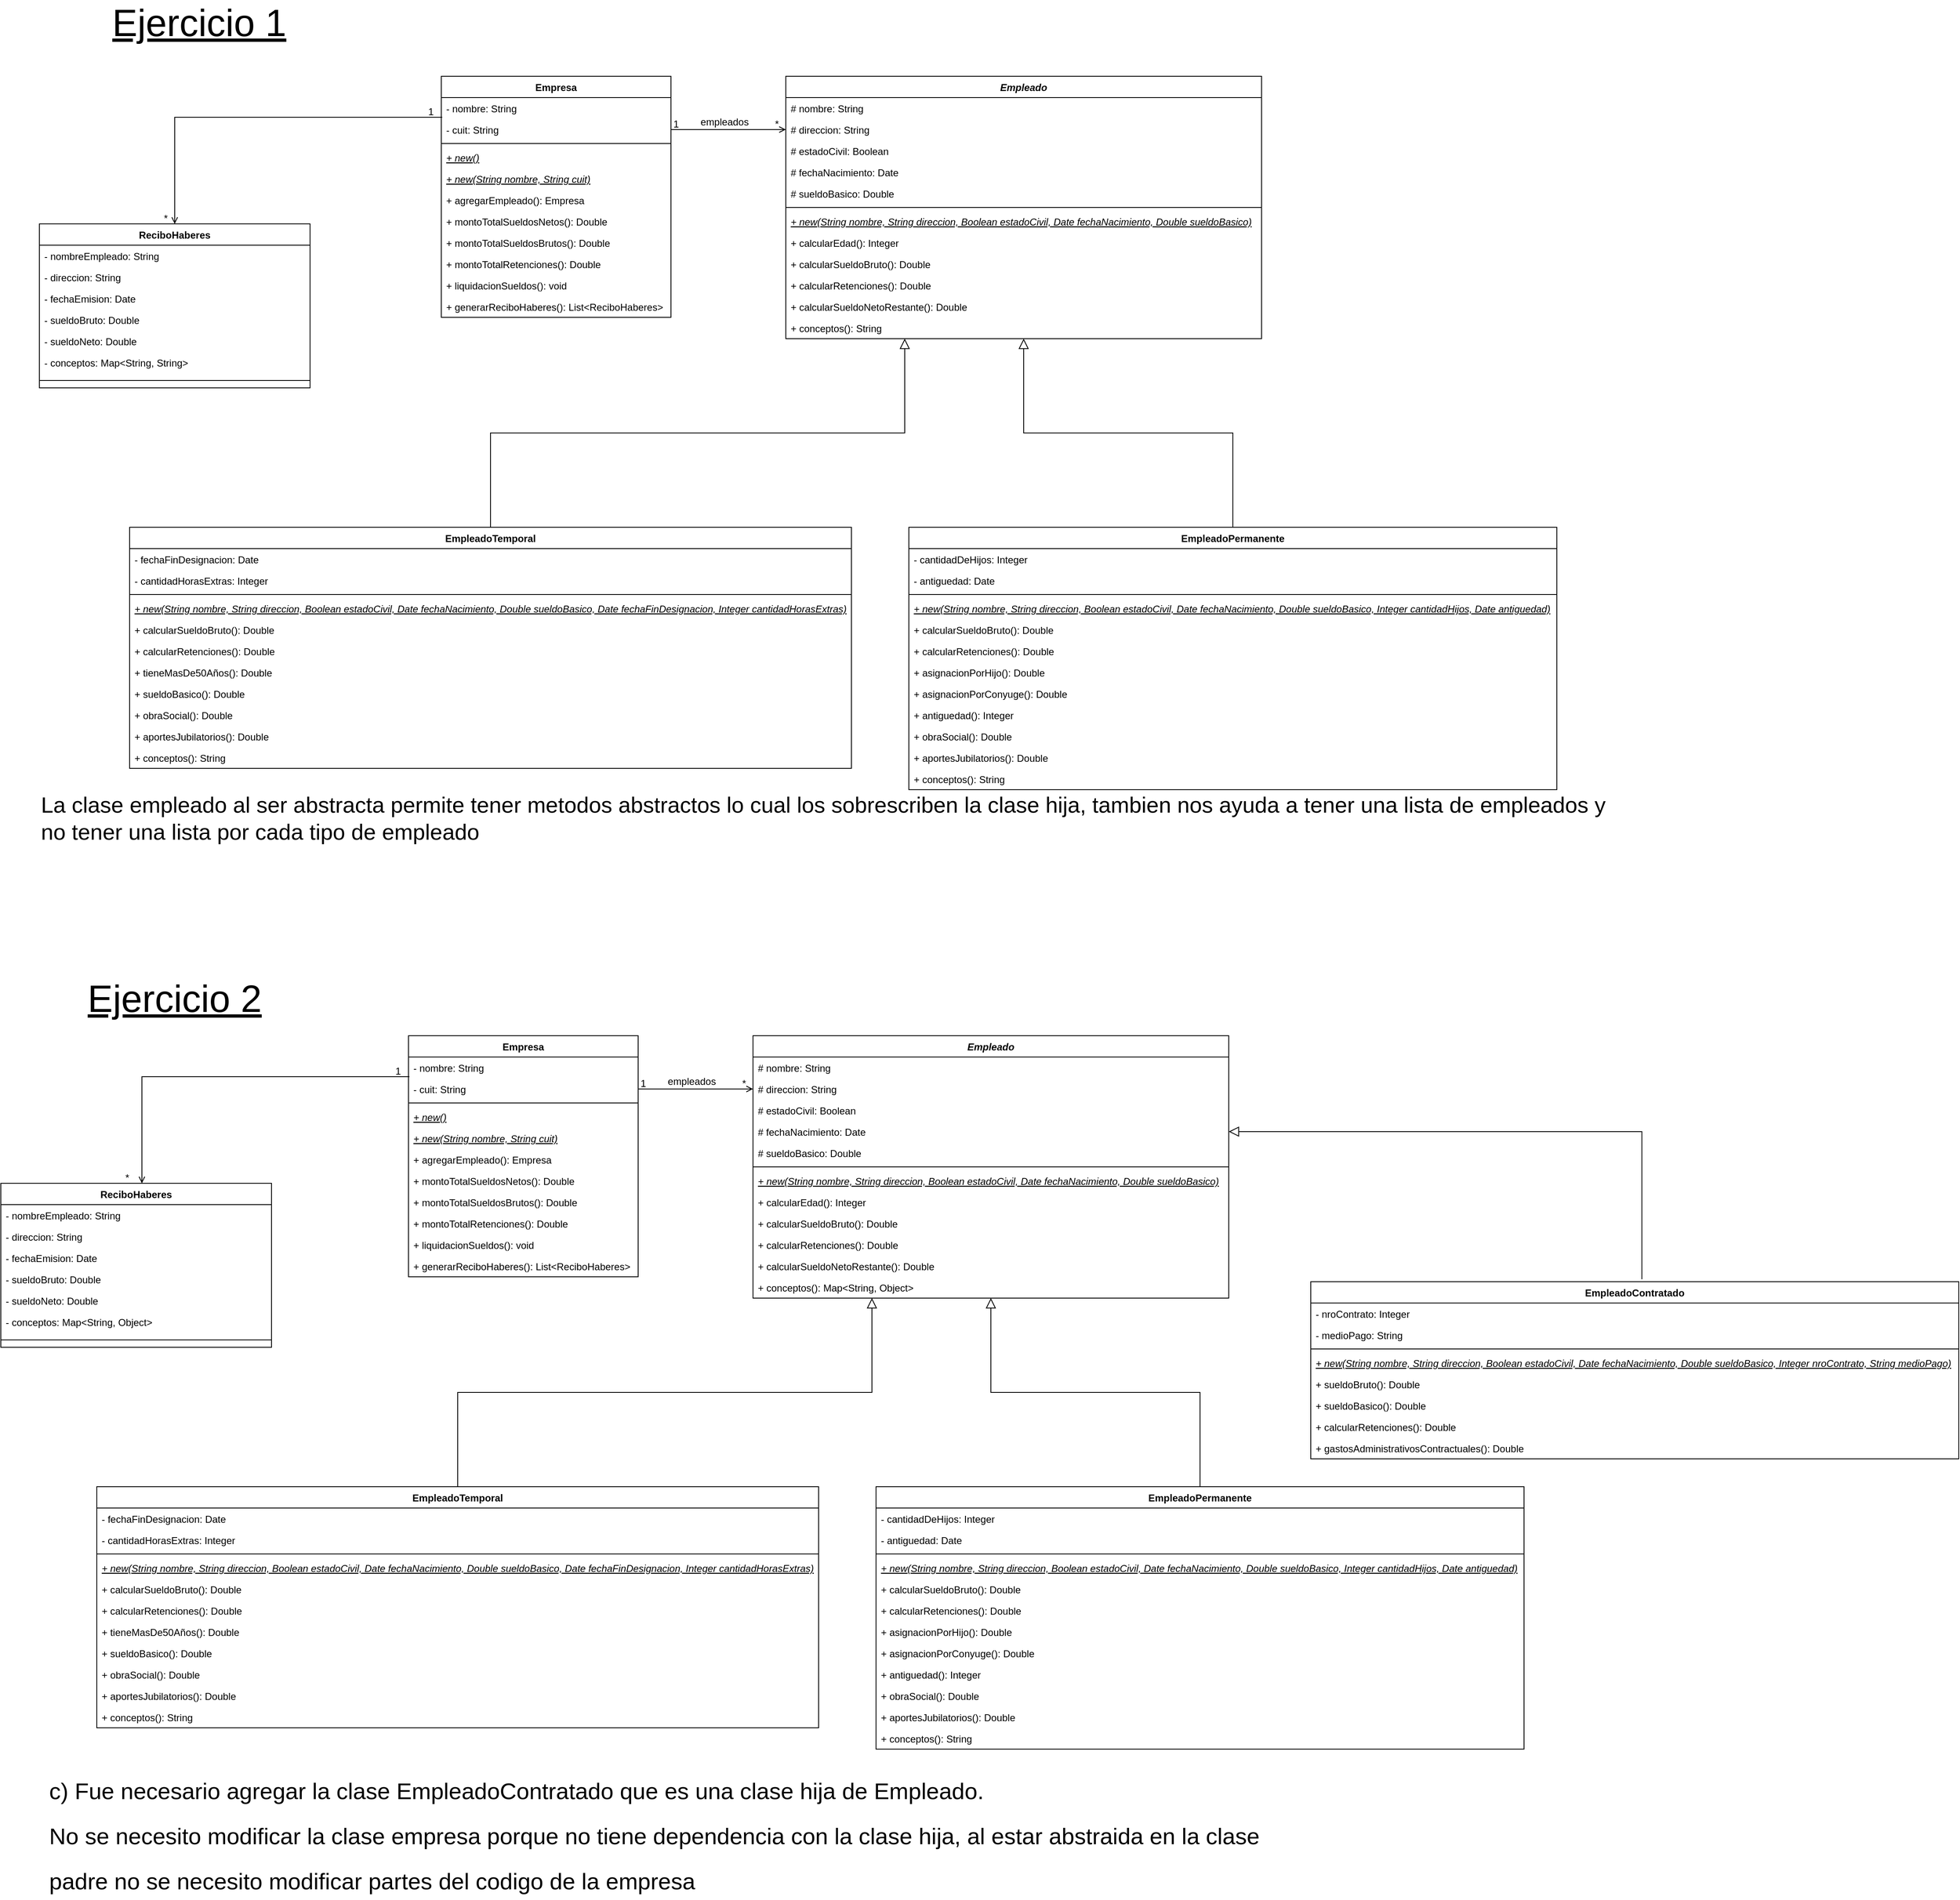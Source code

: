 <mxfile version="17.5.0" type="github">
  <diagram id="C5RBs43oDa-KdzZeNtuy" name="Page-1">
    <mxGraphModel dx="1995" dy="1788" grid="1" gridSize="10" guides="1" tooltips="1" connect="1" arrows="1" fold="1" page="1" pageScale="1" pageWidth="827" pageHeight="1169" math="0" shadow="0">
      <root>
        <mxCell id="WIyWlLk6GJQsqaUBKTNV-0" />
        <mxCell id="WIyWlLk6GJQsqaUBKTNV-1" parent="WIyWlLk6GJQsqaUBKTNV-0" />
        <mxCell id="zkfFHV4jXpPFQw0GAbJ--6" value="Empresa" style="swimlane;fontStyle=1;align=center;verticalAlign=top;childLayout=stackLayout;horizontal=1;startSize=26;horizontalStack=0;resizeParent=1;resizeLast=0;collapsible=1;marginBottom=0;rounded=0;shadow=0;strokeWidth=1;" parent="WIyWlLk6GJQsqaUBKTNV-1" vertex="1">
          <mxGeometry x="-290" y="-1070" width="280" height="294" as="geometry">
            <mxRectangle x="130" y="380" width="160" height="26" as="alternateBounds" />
          </mxGeometry>
        </mxCell>
        <mxCell id="zkfFHV4jXpPFQw0GAbJ--7" value="- nombre: String" style="text;align=left;verticalAlign=top;spacingLeft=4;spacingRight=4;overflow=hidden;rotatable=0;points=[[0,0.5],[1,0.5]];portConstraint=eastwest;" parent="zkfFHV4jXpPFQw0GAbJ--6" vertex="1">
          <mxGeometry y="26" width="280" height="26" as="geometry" />
        </mxCell>
        <mxCell id="zkfFHV4jXpPFQw0GAbJ--8" value="- cuit: String" style="text;align=left;verticalAlign=top;spacingLeft=4;spacingRight=4;overflow=hidden;rotatable=0;points=[[0,0.5],[1,0.5]];portConstraint=eastwest;rounded=0;shadow=0;html=0;" parent="zkfFHV4jXpPFQw0GAbJ--6" vertex="1">
          <mxGeometry y="52" width="280" height="26" as="geometry" />
        </mxCell>
        <mxCell id="zkfFHV4jXpPFQw0GAbJ--9" value="" style="line;html=1;strokeWidth=1;align=left;verticalAlign=middle;spacingTop=-1;spacingLeft=3;spacingRight=3;rotatable=0;labelPosition=right;points=[];portConstraint=eastwest;" parent="zkfFHV4jXpPFQw0GAbJ--6" vertex="1">
          <mxGeometry y="78" width="280" height="8" as="geometry" />
        </mxCell>
        <mxCell id="yzf1McUnUGxm_b6Z-Wyk-23" value="+ new()" style="text;align=left;verticalAlign=top;spacingLeft=4;spacingRight=4;overflow=hidden;rotatable=0;points=[[0,0.5],[1,0.5]];portConstraint=eastwest;fontStyle=6" parent="zkfFHV4jXpPFQw0GAbJ--6" vertex="1">
          <mxGeometry y="86" width="280" height="26" as="geometry" />
        </mxCell>
        <mxCell id="yzf1McUnUGxm_b6Z-Wyk-24" value="+ new(String nombre, String cuit)" style="text;align=left;verticalAlign=top;spacingLeft=4;spacingRight=4;overflow=hidden;rotatable=0;points=[[0,0.5],[1,0.5]];portConstraint=eastwest;fontStyle=6" parent="zkfFHV4jXpPFQw0GAbJ--6" vertex="1">
          <mxGeometry y="112" width="280" height="26" as="geometry" />
        </mxCell>
        <mxCell id="yzf1McUnUGxm_b6Z-Wyk-25" value="+ agregarEmpleado(): Empresa" style="text;align=left;verticalAlign=top;spacingLeft=4;spacingRight=4;overflow=hidden;rotatable=0;points=[[0,0.5],[1,0.5]];portConstraint=eastwest;" parent="zkfFHV4jXpPFQw0GAbJ--6" vertex="1">
          <mxGeometry y="138" width="280" height="26" as="geometry" />
        </mxCell>
        <mxCell id="zkfFHV4jXpPFQw0GAbJ--11" value="+ montoTotalSueldosNetos(): Double" style="text;align=left;verticalAlign=top;spacingLeft=4;spacingRight=4;overflow=hidden;rotatable=0;points=[[0,0.5],[1,0.5]];portConstraint=eastwest;" parent="zkfFHV4jXpPFQw0GAbJ--6" vertex="1">
          <mxGeometry y="164" width="280" height="26" as="geometry" />
        </mxCell>
        <mxCell id="E6LZfar_0cPYCz-3I67T-0" value="+ montoTotalSueldosBrutos(): Double" style="text;align=left;verticalAlign=top;spacingLeft=4;spacingRight=4;overflow=hidden;rotatable=0;points=[[0,0.5],[1,0.5]];portConstraint=eastwest;" parent="zkfFHV4jXpPFQw0GAbJ--6" vertex="1">
          <mxGeometry y="190" width="280" height="26" as="geometry" />
        </mxCell>
        <mxCell id="E6LZfar_0cPYCz-3I67T-1" value="+ montoTotalRetenciones(): Double" style="text;align=left;verticalAlign=top;spacingLeft=4;spacingRight=4;overflow=hidden;rotatable=0;points=[[0,0.5],[1,0.5]];portConstraint=eastwest;" parent="zkfFHV4jXpPFQw0GAbJ--6" vertex="1">
          <mxGeometry y="216" width="280" height="26" as="geometry" />
        </mxCell>
        <mxCell id="E6LZfar_0cPYCz-3I67T-2" value="+ liquidacionSueldos(): void" style="text;align=left;verticalAlign=top;spacingLeft=4;spacingRight=4;overflow=hidden;rotatable=0;points=[[0,0.5],[1,0.5]];portConstraint=eastwest;" parent="zkfFHV4jXpPFQw0GAbJ--6" vertex="1">
          <mxGeometry y="242" width="280" height="26" as="geometry" />
        </mxCell>
        <mxCell id="yzf1McUnUGxm_b6Z-Wyk-26" value="+ generarReciboHaberes(): List&lt;ReciboHaberes&gt;" style="text;align=left;verticalAlign=top;spacingLeft=4;spacingRight=4;overflow=hidden;rotatable=0;points=[[0,0.5],[1,0.5]];portConstraint=eastwest;" parent="zkfFHV4jXpPFQw0GAbJ--6" vertex="1">
          <mxGeometry y="268" width="280" height="26" as="geometry" />
        </mxCell>
        <mxCell id="zkfFHV4jXpPFQw0GAbJ--17" value="Empleado" style="swimlane;fontStyle=3;align=center;verticalAlign=top;childLayout=stackLayout;horizontal=1;startSize=26;horizontalStack=0;resizeParent=1;resizeLast=0;collapsible=1;marginBottom=0;rounded=0;shadow=0;strokeWidth=1;" parent="WIyWlLk6GJQsqaUBKTNV-1" vertex="1">
          <mxGeometry x="130" y="-1070" width="580" height="320" as="geometry">
            <mxRectangle x="550" y="140" width="160" height="26" as="alternateBounds" />
          </mxGeometry>
        </mxCell>
        <mxCell id="zkfFHV4jXpPFQw0GAbJ--18" value="# nombre: String" style="text;align=left;verticalAlign=top;spacingLeft=4;spacingRight=4;overflow=hidden;rotatable=0;points=[[0,0.5],[1,0.5]];portConstraint=eastwest;" parent="zkfFHV4jXpPFQw0GAbJ--17" vertex="1">
          <mxGeometry y="26" width="580" height="26" as="geometry" />
        </mxCell>
        <mxCell id="zkfFHV4jXpPFQw0GAbJ--19" value="# direccion: String" style="text;align=left;verticalAlign=top;spacingLeft=4;spacingRight=4;overflow=hidden;rotatable=0;points=[[0,0.5],[1,0.5]];portConstraint=eastwest;rounded=0;shadow=0;html=0;" parent="zkfFHV4jXpPFQw0GAbJ--17" vertex="1">
          <mxGeometry y="52" width="580" height="26" as="geometry" />
        </mxCell>
        <mxCell id="zkfFHV4jXpPFQw0GAbJ--20" value="# estadoCivil: Boolean" style="text;align=left;verticalAlign=top;spacingLeft=4;spacingRight=4;overflow=hidden;rotatable=0;points=[[0,0.5],[1,0.5]];portConstraint=eastwest;rounded=0;shadow=0;html=0;" parent="zkfFHV4jXpPFQw0GAbJ--17" vertex="1">
          <mxGeometry y="78" width="580" height="26" as="geometry" />
        </mxCell>
        <mxCell id="zkfFHV4jXpPFQw0GAbJ--21" value="# fechaNacimiento: Date" style="text;align=left;verticalAlign=top;spacingLeft=4;spacingRight=4;overflow=hidden;rotatable=0;points=[[0,0.5],[1,0.5]];portConstraint=eastwest;rounded=0;shadow=0;html=0;" parent="zkfFHV4jXpPFQw0GAbJ--17" vertex="1">
          <mxGeometry y="104" width="580" height="26" as="geometry" />
        </mxCell>
        <mxCell id="zkfFHV4jXpPFQw0GAbJ--22" value="# sueldoBasico: Double" style="text;align=left;verticalAlign=top;spacingLeft=4;spacingRight=4;overflow=hidden;rotatable=0;points=[[0,0.5],[1,0.5]];portConstraint=eastwest;rounded=0;shadow=0;html=0;" parent="zkfFHV4jXpPFQw0GAbJ--17" vertex="1">
          <mxGeometry y="130" width="580" height="26" as="geometry" />
        </mxCell>
        <mxCell id="zkfFHV4jXpPFQw0GAbJ--23" value="" style="line;html=1;strokeWidth=1;align=left;verticalAlign=middle;spacingTop=-1;spacingLeft=3;spacingRight=3;rotatable=0;labelPosition=right;points=[];portConstraint=eastwest;" parent="zkfFHV4jXpPFQw0GAbJ--17" vertex="1">
          <mxGeometry y="156" width="580" height="8" as="geometry" />
        </mxCell>
        <mxCell id="yzf1McUnUGxm_b6Z-Wyk-0" value="+ new(String nombre, String direccion, Boolean estadoCivil, Date fechaNacimiento, Double sueldoBasico)" style="text;align=left;verticalAlign=top;spacingLeft=4;spacingRight=4;overflow=hidden;rotatable=0;points=[[0,0.5],[1,0.5]];portConstraint=eastwest;fontStyle=6" parent="zkfFHV4jXpPFQw0GAbJ--17" vertex="1">
          <mxGeometry y="164" width="580" height="26" as="geometry" />
        </mxCell>
        <mxCell id="nwJ270YW6wxKtkPxq6GA-1" value="+ calcularEdad(): Integer" style="text;align=left;verticalAlign=top;spacingLeft=4;spacingRight=4;overflow=hidden;rotatable=0;points=[[0,0.5],[1,0.5]];portConstraint=eastwest;" parent="zkfFHV4jXpPFQw0GAbJ--17" vertex="1">
          <mxGeometry y="190" width="580" height="26" as="geometry" />
        </mxCell>
        <mxCell id="zkfFHV4jXpPFQw0GAbJ--25" value="+ calcularSueldoBruto(): Double" style="text;align=left;verticalAlign=top;spacingLeft=4;spacingRight=4;overflow=hidden;rotatable=0;points=[[0,0.5],[1,0.5]];portConstraint=eastwest;" parent="zkfFHV4jXpPFQw0GAbJ--17" vertex="1">
          <mxGeometry y="216" width="580" height="26" as="geometry" />
        </mxCell>
        <mxCell id="JnNT9-7fcuWE7zyktl3N-20" value="+ calcularRetenciones(): Double" style="text;align=left;verticalAlign=top;spacingLeft=4;spacingRight=4;overflow=hidden;rotatable=0;points=[[0,0.5],[1,0.5]];portConstraint=eastwest;" parent="zkfFHV4jXpPFQw0GAbJ--17" vertex="1">
          <mxGeometry y="242" width="580" height="26" as="geometry" />
        </mxCell>
        <mxCell id="nwJ270YW6wxKtkPxq6GA-0" value="+ calcularSueldoNetoRestante(): Double" style="text;align=left;verticalAlign=top;spacingLeft=4;spacingRight=4;overflow=hidden;rotatable=0;points=[[0,0.5],[1,0.5]];portConstraint=eastwest;" parent="zkfFHV4jXpPFQw0GAbJ--17" vertex="1">
          <mxGeometry y="268" width="580" height="26" as="geometry" />
        </mxCell>
        <mxCell id="yzf1McUnUGxm_b6Z-Wyk-3" value="+ conceptos(): String" style="text;align=left;verticalAlign=top;spacingLeft=4;spacingRight=4;overflow=hidden;rotatable=0;points=[[0,0.5],[1,0.5]];portConstraint=eastwest;" parent="zkfFHV4jXpPFQw0GAbJ--17" vertex="1">
          <mxGeometry y="294" width="580" height="26" as="geometry" />
        </mxCell>
        <mxCell id="zkfFHV4jXpPFQw0GAbJ--26" value="" style="endArrow=open;shadow=0;strokeWidth=1;rounded=0;endFill=1;edgeStyle=elbowEdgeStyle;elbow=vertical;exitX=1;exitY=0.5;exitDx=0;exitDy=0;entryX=0;entryY=0.5;entryDx=0;entryDy=0;" parent="WIyWlLk6GJQsqaUBKTNV-1" source="zkfFHV4jXpPFQw0GAbJ--8" target="zkfFHV4jXpPFQw0GAbJ--19" edge="1">
          <mxGeometry x="0.5" y="41" relative="1" as="geometry">
            <mxPoint x="-50" y="-980" as="sourcePoint" />
            <mxPoint x="90" y="-980" as="targetPoint" />
            <mxPoint x="-40" y="32" as="offset" />
          </mxGeometry>
        </mxCell>
        <mxCell id="zkfFHV4jXpPFQw0GAbJ--27" value="1" style="resizable=0;align=left;verticalAlign=bottom;labelBackgroundColor=none;fontSize=12;" parent="zkfFHV4jXpPFQw0GAbJ--26" connectable="0" vertex="1">
          <mxGeometry x="-1" relative="1" as="geometry">
            <mxPoint x="1" y="2" as="offset" />
          </mxGeometry>
        </mxCell>
        <mxCell id="zkfFHV4jXpPFQw0GAbJ--28" value="*" style="resizable=0;align=right;verticalAlign=bottom;labelBackgroundColor=none;fontSize=12;" parent="zkfFHV4jXpPFQw0GAbJ--26" connectable="0" vertex="1">
          <mxGeometry x="1" relative="1" as="geometry">
            <mxPoint x="-7" y="2" as="offset" />
          </mxGeometry>
        </mxCell>
        <mxCell id="zkfFHV4jXpPFQw0GAbJ--29" value="empleados" style="text;html=1;resizable=0;points=[];;align=center;verticalAlign=middle;labelBackgroundColor=none;rounded=0;shadow=0;strokeWidth=1;fontSize=12;" parent="zkfFHV4jXpPFQw0GAbJ--26" vertex="1" connectable="0">
          <mxGeometry x="0.5" y="49" relative="1" as="geometry">
            <mxPoint x="-40" y="40" as="offset" />
          </mxGeometry>
        </mxCell>
        <mxCell id="JnNT9-7fcuWE7zyktl3N-1" value="EmpleadoTemporal" style="swimlane;fontStyle=1;align=center;verticalAlign=top;childLayout=stackLayout;horizontal=1;startSize=26;horizontalStack=0;resizeParent=1;resizeLast=0;collapsible=1;marginBottom=0;rounded=0;shadow=0;strokeWidth=1;" parent="WIyWlLk6GJQsqaUBKTNV-1" vertex="1">
          <mxGeometry x="-670" y="-520" width="880" height="294" as="geometry">
            <mxRectangle x="550" y="140" width="160" height="26" as="alternateBounds" />
          </mxGeometry>
        </mxCell>
        <mxCell id="JnNT9-7fcuWE7zyktl3N-2" value="- fechaFinDesignacion: Date" style="text;align=left;verticalAlign=top;spacingLeft=4;spacingRight=4;overflow=hidden;rotatable=0;points=[[0,0.5],[1,0.5]];portConstraint=eastwest;" parent="JnNT9-7fcuWE7zyktl3N-1" vertex="1">
          <mxGeometry y="26" width="880" height="26" as="geometry" />
        </mxCell>
        <mxCell id="JnNT9-7fcuWE7zyktl3N-3" value="- cantidadHorasExtras: Integer" style="text;align=left;verticalAlign=top;spacingLeft=4;spacingRight=4;overflow=hidden;rotatable=0;points=[[0,0.5],[1,0.5]];portConstraint=eastwest;rounded=0;shadow=0;html=0;" parent="JnNT9-7fcuWE7zyktl3N-1" vertex="1">
          <mxGeometry y="52" width="880" height="26" as="geometry" />
        </mxCell>
        <mxCell id="JnNT9-7fcuWE7zyktl3N-7" value="" style="line;html=1;strokeWidth=1;align=left;verticalAlign=middle;spacingTop=-1;spacingLeft=3;spacingRight=3;rotatable=0;labelPosition=right;points=[];portConstraint=eastwest;" parent="JnNT9-7fcuWE7zyktl3N-1" vertex="1">
          <mxGeometry y="78" width="880" height="8" as="geometry" />
        </mxCell>
        <mxCell id="yzf1McUnUGxm_b6Z-Wyk-15" value="+ new(String nombre, String direccion, Boolean estadoCivil, Date fechaNacimiento, Double sueldoBasico, Date fechaFinDesignacion, Integer cantidadHorasExtras)" style="text;align=left;verticalAlign=top;spacingLeft=4;spacingRight=4;overflow=hidden;rotatable=0;points=[[0,0.5],[1,0.5]];portConstraint=eastwest;rounded=0;shadow=0;html=0;fontStyle=6" parent="JnNT9-7fcuWE7zyktl3N-1" vertex="1">
          <mxGeometry y="86" width="880" height="26" as="geometry" />
        </mxCell>
        <mxCell id="yzf1McUnUGxm_b6Z-Wyk-16" value="+ calcularSueldoBruto(): Double" style="text;align=left;verticalAlign=top;spacingLeft=4;spacingRight=4;overflow=hidden;rotatable=0;points=[[0,0.5],[1,0.5]];portConstraint=eastwest;rounded=0;shadow=0;html=0;" parent="JnNT9-7fcuWE7zyktl3N-1" vertex="1">
          <mxGeometry y="112" width="880" height="26" as="geometry" />
        </mxCell>
        <mxCell id="yzf1McUnUGxm_b6Z-Wyk-17" value="+ calcularRetenciones(): Double" style="text;align=left;verticalAlign=top;spacingLeft=4;spacingRight=4;overflow=hidden;rotatable=0;points=[[0,0.5],[1,0.5]];portConstraint=eastwest;rounded=0;shadow=0;html=0;" parent="JnNT9-7fcuWE7zyktl3N-1" vertex="1">
          <mxGeometry y="138" width="880" height="26" as="geometry" />
        </mxCell>
        <mxCell id="yzf1McUnUGxm_b6Z-Wyk-18" value="+ tieneMasDe50Años(): Double" style="text;align=left;verticalAlign=top;spacingLeft=4;spacingRight=4;overflow=hidden;rotatable=0;points=[[0,0.5],[1,0.5]];portConstraint=eastwest;rounded=0;shadow=0;html=0;" parent="JnNT9-7fcuWE7zyktl3N-1" vertex="1">
          <mxGeometry y="164" width="880" height="26" as="geometry" />
        </mxCell>
        <mxCell id="yzf1McUnUGxm_b6Z-Wyk-19" value="+ sueldoBasico(): Double" style="text;align=left;verticalAlign=top;spacingLeft=4;spacingRight=4;overflow=hidden;rotatable=0;points=[[0,0.5],[1,0.5]];portConstraint=eastwest;rounded=0;shadow=0;html=0;" parent="JnNT9-7fcuWE7zyktl3N-1" vertex="1">
          <mxGeometry y="190" width="880" height="26" as="geometry" />
        </mxCell>
        <mxCell id="yzf1McUnUGxm_b6Z-Wyk-20" value="+ obraSocial(): Double" style="text;align=left;verticalAlign=top;spacingLeft=4;spacingRight=4;overflow=hidden;rotatable=0;points=[[0,0.5],[1,0.5]];portConstraint=eastwest;rounded=0;shadow=0;html=0;" parent="JnNT9-7fcuWE7zyktl3N-1" vertex="1">
          <mxGeometry y="216" width="880" height="26" as="geometry" />
        </mxCell>
        <mxCell id="yzf1McUnUGxm_b6Z-Wyk-21" value="+ aportesJubilatorios(): Double" style="text;align=left;verticalAlign=top;spacingLeft=4;spacingRight=4;overflow=hidden;rotatable=0;points=[[0,0.5],[1,0.5]];portConstraint=eastwest;rounded=0;shadow=0;html=0;" parent="JnNT9-7fcuWE7zyktl3N-1" vertex="1">
          <mxGeometry y="242" width="880" height="26" as="geometry" />
        </mxCell>
        <mxCell id="yzf1McUnUGxm_b6Z-Wyk-22" value="+ conceptos(): String" style="text;align=left;verticalAlign=top;spacingLeft=4;spacingRight=4;overflow=hidden;rotatable=0;points=[[0,0.5],[1,0.5]];portConstraint=eastwest;rounded=0;shadow=0;html=0;" parent="JnNT9-7fcuWE7zyktl3N-1" vertex="1">
          <mxGeometry y="268" width="880" height="26" as="geometry" />
        </mxCell>
        <mxCell id="JnNT9-7fcuWE7zyktl3N-10" value="EmpleadoPermanente" style="swimlane;fontStyle=1;align=center;verticalAlign=top;childLayout=stackLayout;horizontal=1;startSize=26;horizontalStack=0;resizeParent=1;resizeLast=0;collapsible=1;marginBottom=0;rounded=0;shadow=0;strokeWidth=1;" parent="WIyWlLk6GJQsqaUBKTNV-1" vertex="1">
          <mxGeometry x="280" y="-520" width="790" height="320" as="geometry">
            <mxRectangle x="510" y="880" width="160" height="26" as="alternateBounds" />
          </mxGeometry>
        </mxCell>
        <mxCell id="JnNT9-7fcuWE7zyktl3N-11" value="- cantidadDeHijos: Integer" style="text;align=left;verticalAlign=top;spacingLeft=4;spacingRight=4;overflow=hidden;rotatable=0;points=[[0,0.5],[1,0.5]];portConstraint=eastwest;" parent="JnNT9-7fcuWE7zyktl3N-10" vertex="1">
          <mxGeometry y="26" width="790" height="26" as="geometry" />
        </mxCell>
        <mxCell id="JnNT9-7fcuWE7zyktl3N-12" value="- antiguedad: Date" style="text;align=left;verticalAlign=top;spacingLeft=4;spacingRight=4;overflow=hidden;rotatable=0;points=[[0,0.5],[1,0.5]];portConstraint=eastwest;rounded=0;shadow=0;html=0;" parent="JnNT9-7fcuWE7zyktl3N-10" vertex="1">
          <mxGeometry y="52" width="790" height="26" as="geometry" />
        </mxCell>
        <mxCell id="JnNT9-7fcuWE7zyktl3N-16" value="" style="line;html=1;strokeWidth=1;align=left;verticalAlign=middle;spacingTop=-1;spacingLeft=3;spacingRight=3;rotatable=0;labelPosition=right;points=[];portConstraint=eastwest;" parent="JnNT9-7fcuWE7zyktl3N-10" vertex="1">
          <mxGeometry y="78" width="790" height="8" as="geometry" />
        </mxCell>
        <mxCell id="yzf1McUnUGxm_b6Z-Wyk-5" value="+ new(String nombre, String direccion, Boolean estadoCivil, Date fechaNacimiento, Double sueldoBasico, Integer cantidadHijos, Date antiguedad)" style="text;align=left;verticalAlign=top;spacingLeft=4;spacingRight=4;overflow=hidden;rotatable=0;points=[[0,0.5],[1,0.5]];portConstraint=eastwest;rounded=0;shadow=0;html=0;fontStyle=6" parent="JnNT9-7fcuWE7zyktl3N-10" vertex="1">
          <mxGeometry y="86" width="790" height="26" as="geometry" />
        </mxCell>
        <mxCell id="yzf1McUnUGxm_b6Z-Wyk-7" value="+ calcularSueldoBruto(): Double" style="text;align=left;verticalAlign=top;spacingLeft=4;spacingRight=4;overflow=hidden;rotatable=0;points=[[0,0.5],[1,0.5]];portConstraint=eastwest;rounded=0;shadow=0;html=0;fontStyle=0" parent="JnNT9-7fcuWE7zyktl3N-10" vertex="1">
          <mxGeometry y="112" width="790" height="26" as="geometry" />
        </mxCell>
        <mxCell id="yzf1McUnUGxm_b6Z-Wyk-8" value="+ calcularRetenciones(): Double" style="text;align=left;verticalAlign=top;spacingLeft=4;spacingRight=4;overflow=hidden;rotatable=0;points=[[0,0.5],[1,0.5]];portConstraint=eastwest;rounded=0;shadow=0;html=0;fontStyle=0" parent="JnNT9-7fcuWE7zyktl3N-10" vertex="1">
          <mxGeometry y="138" width="790" height="26" as="geometry" />
        </mxCell>
        <mxCell id="yzf1McUnUGxm_b6Z-Wyk-9" value="+ asignacionPorHijo(): Double" style="text;align=left;verticalAlign=top;spacingLeft=4;spacingRight=4;overflow=hidden;rotatable=0;points=[[0,0.5],[1,0.5]];portConstraint=eastwest;rounded=0;shadow=0;html=0;fontStyle=0" parent="JnNT9-7fcuWE7zyktl3N-10" vertex="1">
          <mxGeometry y="164" width="790" height="26" as="geometry" />
        </mxCell>
        <mxCell id="yzf1McUnUGxm_b6Z-Wyk-10" value="+ asignacionPorConyuge(): Double" style="text;align=left;verticalAlign=top;spacingLeft=4;spacingRight=4;overflow=hidden;rotatable=0;points=[[0,0.5],[1,0.5]];portConstraint=eastwest;rounded=0;shadow=0;html=0;fontStyle=0" parent="JnNT9-7fcuWE7zyktl3N-10" vertex="1">
          <mxGeometry y="190" width="790" height="26" as="geometry" />
        </mxCell>
        <mxCell id="yzf1McUnUGxm_b6Z-Wyk-11" value="+ antiguedad(): Integer" style="text;align=left;verticalAlign=top;spacingLeft=4;spacingRight=4;overflow=hidden;rotatable=0;points=[[0,0.5],[1,0.5]];portConstraint=eastwest;rounded=0;shadow=0;html=0;fontStyle=0" parent="JnNT9-7fcuWE7zyktl3N-10" vertex="1">
          <mxGeometry y="216" width="790" height="26" as="geometry" />
        </mxCell>
        <mxCell id="yzf1McUnUGxm_b6Z-Wyk-12" value="+ obraSocial(): Double" style="text;align=left;verticalAlign=top;spacingLeft=4;spacingRight=4;overflow=hidden;rotatable=0;points=[[0,0.5],[1,0.5]];portConstraint=eastwest;rounded=0;shadow=0;html=0;fontStyle=0" parent="JnNT9-7fcuWE7zyktl3N-10" vertex="1">
          <mxGeometry y="242" width="790" height="26" as="geometry" />
        </mxCell>
        <mxCell id="yzf1McUnUGxm_b6Z-Wyk-13" value="+ aportesJubilatorios(): Double" style="text;align=left;verticalAlign=top;spacingLeft=4;spacingRight=4;overflow=hidden;rotatable=0;points=[[0,0.5],[1,0.5]];portConstraint=eastwest;rounded=0;shadow=0;html=0;fontStyle=0" parent="JnNT9-7fcuWE7zyktl3N-10" vertex="1">
          <mxGeometry y="268" width="790" height="26" as="geometry" />
        </mxCell>
        <mxCell id="yzf1McUnUGxm_b6Z-Wyk-14" value="+ conceptos(): String" style="text;align=left;verticalAlign=top;spacingLeft=4;spacingRight=4;overflow=hidden;rotatable=0;points=[[0,0.5],[1,0.5]];portConstraint=eastwest;rounded=0;shadow=0;html=0;fontStyle=0" parent="JnNT9-7fcuWE7zyktl3N-10" vertex="1">
          <mxGeometry y="294" width="790" height="26" as="geometry" />
        </mxCell>
        <mxCell id="JnNT9-7fcuWE7zyktl3N-21" value="" style="endArrow=block;endSize=10;endFill=0;shadow=0;strokeWidth=1;rounded=0;edgeStyle=elbowEdgeStyle;elbow=vertical;exitX=0.5;exitY=0;exitDx=0;exitDy=0;entryX=0.5;entryY=1;entryDx=0;entryDy=0;" parent="WIyWlLk6GJQsqaUBKTNV-1" source="JnNT9-7fcuWE7zyktl3N-10" target="zkfFHV4jXpPFQw0GAbJ--17" edge="1">
          <mxGeometry width="160" relative="1" as="geometry">
            <mxPoint x="80" y="-1250" as="sourcePoint" />
            <mxPoint x="360" y="-780" as="targetPoint" />
          </mxGeometry>
        </mxCell>
        <mxCell id="JnNT9-7fcuWE7zyktl3N-22" value="" style="endArrow=block;endSize=10;endFill=0;shadow=0;strokeWidth=1;rounded=0;edgeStyle=elbowEdgeStyle;elbow=vertical;exitX=0.5;exitY=0;exitDx=0;exitDy=0;entryX=0.25;entryY=1;entryDx=0;entryDy=0;" parent="WIyWlLk6GJQsqaUBKTNV-1" source="JnNT9-7fcuWE7zyktl3N-1" target="zkfFHV4jXpPFQw0GAbJ--17" edge="1">
          <mxGeometry width="160" relative="1" as="geometry">
            <mxPoint x="-163.2" y="-753.25" as="sourcePoint" />
            <mxPoint x="80" y="-780" as="targetPoint" />
          </mxGeometry>
        </mxCell>
        <mxCell id="E6LZfar_0cPYCz-3I67T-3" value="ReciboHaberes" style="swimlane;fontStyle=1;align=center;verticalAlign=top;childLayout=stackLayout;horizontal=1;startSize=26;horizontalStack=0;resizeParent=1;resizeLast=0;collapsible=1;marginBottom=0;rounded=0;shadow=0;strokeWidth=1;" parent="WIyWlLk6GJQsqaUBKTNV-1" vertex="1">
          <mxGeometry x="-780" y="-890" width="330" height="200" as="geometry">
            <mxRectangle x="130" y="380" width="160" height="26" as="alternateBounds" />
          </mxGeometry>
        </mxCell>
        <mxCell id="dLggWoWg_1r1quTcq5WU-0" value="- nombreEmpleado: String" style="text;align=left;verticalAlign=top;spacingLeft=4;spacingRight=4;overflow=hidden;rotatable=0;points=[[0,0.5],[1,0.5]];portConstraint=eastwest;rounded=0;shadow=0;html=0;" parent="E6LZfar_0cPYCz-3I67T-3" vertex="1">
          <mxGeometry y="26" width="330" height="26" as="geometry" />
        </mxCell>
        <mxCell id="dLggWoWg_1r1quTcq5WU-1" value="- direccion: String" style="text;align=left;verticalAlign=top;spacingLeft=4;spacingRight=4;overflow=hidden;rotatable=0;points=[[0,0.5],[1,0.5]];portConstraint=eastwest;rounded=0;shadow=0;html=0;" parent="E6LZfar_0cPYCz-3I67T-3" vertex="1">
          <mxGeometry y="52" width="330" height="26" as="geometry" />
        </mxCell>
        <mxCell id="dLggWoWg_1r1quTcq5WU-2" value="- fechaEmision: Date" style="text;align=left;verticalAlign=top;spacingLeft=4;spacingRight=4;overflow=hidden;rotatable=0;points=[[0,0.5],[1,0.5]];portConstraint=eastwest;rounded=0;shadow=0;html=0;" parent="E6LZfar_0cPYCz-3I67T-3" vertex="1">
          <mxGeometry y="78" width="330" height="26" as="geometry" />
        </mxCell>
        <mxCell id="dLggWoWg_1r1quTcq5WU-3" value="- sueldoBruto: Double" style="text;align=left;verticalAlign=top;spacingLeft=4;spacingRight=4;overflow=hidden;rotatable=0;points=[[0,0.5],[1,0.5]];portConstraint=eastwest;rounded=0;shadow=0;html=0;" parent="E6LZfar_0cPYCz-3I67T-3" vertex="1">
          <mxGeometry y="104" width="330" height="26" as="geometry" />
        </mxCell>
        <mxCell id="dLggWoWg_1r1quTcq5WU-4" value="- sueldoNeto: Double" style="text;align=left;verticalAlign=top;spacingLeft=4;spacingRight=4;overflow=hidden;rotatable=0;points=[[0,0.5],[1,0.5]];portConstraint=eastwest;rounded=0;shadow=0;html=0;" parent="E6LZfar_0cPYCz-3I67T-3" vertex="1">
          <mxGeometry y="130" width="330" height="26" as="geometry" />
        </mxCell>
        <mxCell id="dLggWoWg_1r1quTcq5WU-5" value="- conceptos: Map&lt;String, String&gt;" style="text;align=left;verticalAlign=top;spacingLeft=4;spacingRight=4;overflow=hidden;rotatable=0;points=[[0,0.5],[1,0.5]];portConstraint=eastwest;rounded=0;shadow=0;html=0;" parent="E6LZfar_0cPYCz-3I67T-3" vertex="1">
          <mxGeometry y="156" width="330" height="26" as="geometry" />
        </mxCell>
        <mxCell id="E6LZfar_0cPYCz-3I67T-6" value="" style="line;html=1;strokeWidth=1;align=left;verticalAlign=middle;spacingTop=-1;spacingLeft=3;spacingRight=3;rotatable=0;labelPosition=right;points=[];portConstraint=eastwest;" parent="E6LZfar_0cPYCz-3I67T-3" vertex="1">
          <mxGeometry y="182" width="330" height="18" as="geometry" />
        </mxCell>
        <mxCell id="tojFOclZx8OMovrntNYi-5" value="" style="endArrow=open;shadow=0;strokeWidth=1;rounded=0;endFill=1;edgeStyle=elbowEdgeStyle;elbow=vertical;entryX=0.5;entryY=0;entryDx=0;entryDy=0;startArrow=none;startFill=0;exitX=0.004;exitY=0.923;exitDx=0;exitDy=0;exitPerimeter=0;" parent="WIyWlLk6GJQsqaUBKTNV-1" source="zkfFHV4jXpPFQw0GAbJ--7" target="E6LZfar_0cPYCz-3I67T-3" edge="1">
          <mxGeometry x="0.5" y="41" relative="1" as="geometry">
            <mxPoint x="-300" y="-1020" as="sourcePoint" />
            <mxPoint x="-410" y="-830" as="targetPoint" />
            <mxPoint x="-40" y="32" as="offset" />
            <Array as="points">
              <mxPoint x="-310" y="-1020" />
            </Array>
          </mxGeometry>
        </mxCell>
        <mxCell id="tojFOclZx8OMovrntNYi-6" value="1" style="resizable=0;align=left;verticalAlign=bottom;labelBackgroundColor=none;fontSize=12;" parent="tojFOclZx8OMovrntNYi-5" connectable="0" vertex="1">
          <mxGeometry x="-1" relative="1" as="geometry">
            <mxPoint x="-19" y="2" as="offset" />
          </mxGeometry>
        </mxCell>
        <mxCell id="tojFOclZx8OMovrntNYi-7" value="*" style="resizable=0;align=right;verticalAlign=bottom;labelBackgroundColor=none;fontSize=12;" parent="tojFOclZx8OMovrntNYi-5" connectable="0" vertex="1">
          <mxGeometry x="1" relative="1" as="geometry">
            <mxPoint x="-7" y="2" as="offset" />
          </mxGeometry>
        </mxCell>
        <mxCell id="VXXqU22cxP4O66-GsX6c-7" value="&lt;u&gt;Ejercicio 1&lt;/u&gt;" style="text;html=1;strokeColor=none;fillColor=none;align=center;verticalAlign=middle;whiteSpace=wrap;rounded=0;fontSize=46;" parent="WIyWlLk6GJQsqaUBKTNV-1" vertex="1">
          <mxGeometry x="-730" y="-1150" width="290" height="30" as="geometry" />
        </mxCell>
        <mxCell id="VXXqU22cxP4O66-GsX6c-80" value="&lt;u&gt;Ejercicio 2&lt;/u&gt;" style="text;html=1;strokeColor=none;fillColor=none;align=center;verticalAlign=middle;whiteSpace=wrap;rounded=0;fontSize=46;" parent="WIyWlLk6GJQsqaUBKTNV-1" vertex="1">
          <mxGeometry x="-760" y="40" width="290" height="30" as="geometry" />
        </mxCell>
        <mxCell id="VXXqU22cxP4O66-GsX6c-81" value="EmpleadoContratado" style="swimlane;fontStyle=1;align=center;verticalAlign=top;childLayout=stackLayout;horizontal=1;startSize=26;horizontalStack=0;resizeParent=1;resizeLast=0;collapsible=1;marginBottom=0;rounded=0;shadow=0;strokeWidth=1;" parent="WIyWlLk6GJQsqaUBKTNV-1" vertex="1">
          <mxGeometry x="770" y="400" width="790" height="216" as="geometry">
            <mxRectangle x="510" y="880" width="160" height="26" as="alternateBounds" />
          </mxGeometry>
        </mxCell>
        <mxCell id="VXXqU22cxP4O66-GsX6c-82" value="- nroContrato: Integer" style="text;align=left;verticalAlign=top;spacingLeft=4;spacingRight=4;overflow=hidden;rotatable=0;points=[[0,0.5],[1,0.5]];portConstraint=eastwest;" parent="VXXqU22cxP4O66-GsX6c-81" vertex="1">
          <mxGeometry y="26" width="790" height="26" as="geometry" />
        </mxCell>
        <mxCell id="VXXqU22cxP4O66-GsX6c-83" value="- medioPago: String" style="text;align=left;verticalAlign=top;spacingLeft=4;spacingRight=4;overflow=hidden;rotatable=0;points=[[0,0.5],[1,0.5]];portConstraint=eastwest;rounded=0;shadow=0;html=0;" parent="VXXqU22cxP4O66-GsX6c-81" vertex="1">
          <mxGeometry y="52" width="790" height="26" as="geometry" />
        </mxCell>
        <mxCell id="VXXqU22cxP4O66-GsX6c-84" value="" style="line;html=1;strokeWidth=1;align=left;verticalAlign=middle;spacingTop=-1;spacingLeft=3;spacingRight=3;rotatable=0;labelPosition=right;points=[];portConstraint=eastwest;" parent="VXXqU22cxP4O66-GsX6c-81" vertex="1">
          <mxGeometry y="78" width="790" height="8" as="geometry" />
        </mxCell>
        <mxCell id="VXXqU22cxP4O66-GsX6c-99" value="+ new(String nombre, String direccion, Boolean estadoCivil, Date fechaNacimiento, Double sueldoBasico, Integer nroContrato, String medioPago)" style="text;align=left;verticalAlign=top;spacingLeft=4;spacingRight=4;overflow=hidden;rotatable=0;points=[[0,0.5],[1,0.5]];portConstraint=eastwest;rounded=0;shadow=0;html=0;fontStyle=6" parent="VXXqU22cxP4O66-GsX6c-81" vertex="1">
          <mxGeometry y="86" width="790" height="26" as="geometry" />
        </mxCell>
        <mxCell id="VXXqU22cxP4O66-GsX6c-91" value="+ sueldoBruto(): Double" style="text;align=left;verticalAlign=top;spacingLeft=4;spacingRight=4;overflow=hidden;rotatable=0;points=[[0,0.5],[1,0.5]];portConstraint=eastwest;rounded=0;shadow=0;html=0;fontStyle=0" parent="VXXqU22cxP4O66-GsX6c-81" vertex="1">
          <mxGeometry y="112" width="790" height="26" as="geometry" />
        </mxCell>
        <mxCell id="VXXqU22cxP4O66-GsX6c-95" value="+ sueldoBasico(): Double" style="text;align=left;verticalAlign=top;spacingLeft=4;spacingRight=4;overflow=hidden;rotatable=0;points=[[0,0.5],[1,0.5]];portConstraint=eastwest;rounded=0;shadow=0;html=0;fontStyle=0" parent="VXXqU22cxP4O66-GsX6c-81" vertex="1">
          <mxGeometry y="138" width="790" height="26" as="geometry" />
        </mxCell>
        <mxCell id="VXXqU22cxP4O66-GsX6c-97" value="+ calcularRetenciones(): Double" style="text;align=left;verticalAlign=top;spacingLeft=4;spacingRight=4;overflow=hidden;rotatable=0;points=[[0,0.5],[1,0.5]];portConstraint=eastwest;rounded=0;shadow=0;html=0;fontStyle=0" parent="VXXqU22cxP4O66-GsX6c-81" vertex="1">
          <mxGeometry y="164" width="790" height="26" as="geometry" />
        </mxCell>
        <mxCell id="VXXqU22cxP4O66-GsX6c-98" value="+ gastosAdministrativosContractuales(): Double" style="text;align=left;verticalAlign=top;spacingLeft=4;spacingRight=4;overflow=hidden;rotatable=0;points=[[0,0.5],[1,0.5]];portConstraint=eastwest;rounded=0;shadow=0;html=0;fontStyle=0" parent="VXXqU22cxP4O66-GsX6c-81" vertex="1">
          <mxGeometry y="190" width="790" height="26" as="geometry" />
        </mxCell>
        <mxCell id="VXXqU22cxP4O66-GsX6c-94" value="" style="endArrow=block;endSize=10;endFill=0;shadow=0;strokeWidth=1;rounded=0;edgeStyle=elbowEdgeStyle;elbow=vertical;exitX=0.511;exitY=-0.014;exitDx=0;exitDy=0;exitPerimeter=0;entryX=1;entryY=0.5;entryDx=0;entryDy=0;" parent="WIyWlLk6GJQsqaUBKTNV-1" source="VXXqU22cxP4O66-GsX6c-81" target="RKgf0716FIMQqNylsl5L-21" edge="1">
          <mxGeometry width="160" relative="1" as="geometry">
            <mxPoint x="1094" y="371" as="sourcePoint" />
            <mxPoint x="1420" y="260" as="targetPoint" />
            <Array as="points">
              <mxPoint x="990" y="217" />
              <mxPoint x="1020" y="350" />
              <mxPoint x="1010" y="285" />
              <mxPoint x="1010" y="360" />
              <mxPoint x="1010" y="371" />
            </Array>
          </mxGeometry>
        </mxCell>
        <mxCell id="VXXqU22cxP4O66-GsX6c-100" value="&lt;font style=&quot;font-size: 28px&quot;&gt;c) Fue necesario agregar la clase EmpleadoContratado que es una clase hija de Empleado.&lt;br&gt;No se necesito modificar la clase empresa porque no tiene dependencia con la clase hija, al estar abstraida en la clase padre no se necesito modificar partes del codigo de la empresa&lt;br&gt;&lt;/font&gt;" style="text;html=1;strokeColor=none;fillColor=none;align=left;verticalAlign=middle;whiteSpace=wrap;rounded=0;fontSize=46;" parent="WIyWlLk6GJQsqaUBKTNV-1" vertex="1">
          <mxGeometry x="-770" y="990" width="1500" height="160" as="geometry" />
        </mxCell>
        <mxCell id="RKgf0716FIMQqNylsl5L-5" value="Empresa" style="swimlane;fontStyle=1;align=center;verticalAlign=top;childLayout=stackLayout;horizontal=1;startSize=26;horizontalStack=0;resizeParent=1;resizeLast=0;collapsible=1;marginBottom=0;rounded=0;shadow=0;strokeWidth=1;" parent="WIyWlLk6GJQsqaUBKTNV-1" vertex="1">
          <mxGeometry x="-330" y="100" width="280" height="294" as="geometry">
            <mxRectangle x="130" y="380" width="160" height="26" as="alternateBounds" />
          </mxGeometry>
        </mxCell>
        <mxCell id="RKgf0716FIMQqNylsl5L-6" value="- nombre: String" style="text;align=left;verticalAlign=top;spacingLeft=4;spacingRight=4;overflow=hidden;rotatable=0;points=[[0,0.5],[1,0.5]];portConstraint=eastwest;" parent="RKgf0716FIMQqNylsl5L-5" vertex="1">
          <mxGeometry y="26" width="280" height="26" as="geometry" />
        </mxCell>
        <mxCell id="RKgf0716FIMQqNylsl5L-7" value="- cuit: String" style="text;align=left;verticalAlign=top;spacingLeft=4;spacingRight=4;overflow=hidden;rotatable=0;points=[[0,0.5],[1,0.5]];portConstraint=eastwest;rounded=0;shadow=0;html=0;" parent="RKgf0716FIMQqNylsl5L-5" vertex="1">
          <mxGeometry y="52" width="280" height="26" as="geometry" />
        </mxCell>
        <mxCell id="RKgf0716FIMQqNylsl5L-8" value="" style="line;html=1;strokeWidth=1;align=left;verticalAlign=middle;spacingTop=-1;spacingLeft=3;spacingRight=3;rotatable=0;labelPosition=right;points=[];portConstraint=eastwest;" parent="RKgf0716FIMQqNylsl5L-5" vertex="1">
          <mxGeometry y="78" width="280" height="8" as="geometry" />
        </mxCell>
        <mxCell id="RKgf0716FIMQqNylsl5L-9" value="+ new()" style="text;align=left;verticalAlign=top;spacingLeft=4;spacingRight=4;overflow=hidden;rotatable=0;points=[[0,0.5],[1,0.5]];portConstraint=eastwest;fontStyle=6" parent="RKgf0716FIMQqNylsl5L-5" vertex="1">
          <mxGeometry y="86" width="280" height="26" as="geometry" />
        </mxCell>
        <mxCell id="RKgf0716FIMQqNylsl5L-10" value="+ new(String nombre, String cuit)" style="text;align=left;verticalAlign=top;spacingLeft=4;spacingRight=4;overflow=hidden;rotatable=0;points=[[0,0.5],[1,0.5]];portConstraint=eastwest;fontStyle=6" parent="RKgf0716FIMQqNylsl5L-5" vertex="1">
          <mxGeometry y="112" width="280" height="26" as="geometry" />
        </mxCell>
        <mxCell id="RKgf0716FIMQqNylsl5L-11" value="+ agregarEmpleado(): Empresa" style="text;align=left;verticalAlign=top;spacingLeft=4;spacingRight=4;overflow=hidden;rotatable=0;points=[[0,0.5],[1,0.5]];portConstraint=eastwest;" parent="RKgf0716FIMQqNylsl5L-5" vertex="1">
          <mxGeometry y="138" width="280" height="26" as="geometry" />
        </mxCell>
        <mxCell id="RKgf0716FIMQqNylsl5L-12" value="+ montoTotalSueldosNetos(): Double" style="text;align=left;verticalAlign=top;spacingLeft=4;spacingRight=4;overflow=hidden;rotatable=0;points=[[0,0.5],[1,0.5]];portConstraint=eastwest;" parent="RKgf0716FIMQqNylsl5L-5" vertex="1">
          <mxGeometry y="164" width="280" height="26" as="geometry" />
        </mxCell>
        <mxCell id="RKgf0716FIMQqNylsl5L-13" value="+ montoTotalSueldosBrutos(): Double" style="text;align=left;verticalAlign=top;spacingLeft=4;spacingRight=4;overflow=hidden;rotatable=0;points=[[0,0.5],[1,0.5]];portConstraint=eastwest;" parent="RKgf0716FIMQqNylsl5L-5" vertex="1">
          <mxGeometry y="190" width="280" height="26" as="geometry" />
        </mxCell>
        <mxCell id="RKgf0716FIMQqNylsl5L-14" value="+ montoTotalRetenciones(): Double" style="text;align=left;verticalAlign=top;spacingLeft=4;spacingRight=4;overflow=hidden;rotatable=0;points=[[0,0.5],[1,0.5]];portConstraint=eastwest;" parent="RKgf0716FIMQqNylsl5L-5" vertex="1">
          <mxGeometry y="216" width="280" height="26" as="geometry" />
        </mxCell>
        <mxCell id="RKgf0716FIMQqNylsl5L-15" value="+ liquidacionSueldos(): void" style="text;align=left;verticalAlign=top;spacingLeft=4;spacingRight=4;overflow=hidden;rotatable=0;points=[[0,0.5],[1,0.5]];portConstraint=eastwest;" parent="RKgf0716FIMQqNylsl5L-5" vertex="1">
          <mxGeometry y="242" width="280" height="26" as="geometry" />
        </mxCell>
        <mxCell id="RKgf0716FIMQqNylsl5L-16" value="+ generarReciboHaberes(): List&lt;ReciboHaberes&gt;" style="text;align=left;verticalAlign=top;spacingLeft=4;spacingRight=4;overflow=hidden;rotatable=0;points=[[0,0.5],[1,0.5]];portConstraint=eastwest;" parent="RKgf0716FIMQqNylsl5L-5" vertex="1">
          <mxGeometry y="268" width="280" height="26" as="geometry" />
        </mxCell>
        <mxCell id="RKgf0716FIMQqNylsl5L-17" value="Empleado" style="swimlane;fontStyle=3;align=center;verticalAlign=top;childLayout=stackLayout;horizontal=1;startSize=26;horizontalStack=0;resizeParent=1;resizeLast=0;collapsible=1;marginBottom=0;rounded=0;shadow=0;strokeWidth=1;" parent="WIyWlLk6GJQsqaUBKTNV-1" vertex="1">
          <mxGeometry x="90" y="100" width="580" height="320" as="geometry">
            <mxRectangle x="550" y="140" width="160" height="26" as="alternateBounds" />
          </mxGeometry>
        </mxCell>
        <mxCell id="RKgf0716FIMQqNylsl5L-18" value="# nombre: String" style="text;align=left;verticalAlign=top;spacingLeft=4;spacingRight=4;overflow=hidden;rotatable=0;points=[[0,0.5],[1,0.5]];portConstraint=eastwest;" parent="RKgf0716FIMQqNylsl5L-17" vertex="1">
          <mxGeometry y="26" width="580" height="26" as="geometry" />
        </mxCell>
        <mxCell id="RKgf0716FIMQqNylsl5L-19" value="# direccion: String" style="text;align=left;verticalAlign=top;spacingLeft=4;spacingRight=4;overflow=hidden;rotatable=0;points=[[0,0.5],[1,0.5]];portConstraint=eastwest;rounded=0;shadow=0;html=0;" parent="RKgf0716FIMQqNylsl5L-17" vertex="1">
          <mxGeometry y="52" width="580" height="26" as="geometry" />
        </mxCell>
        <mxCell id="RKgf0716FIMQqNylsl5L-20" value="# estadoCivil: Boolean" style="text;align=left;verticalAlign=top;spacingLeft=4;spacingRight=4;overflow=hidden;rotatable=0;points=[[0,0.5],[1,0.5]];portConstraint=eastwest;rounded=0;shadow=0;html=0;" parent="RKgf0716FIMQqNylsl5L-17" vertex="1">
          <mxGeometry y="78" width="580" height="26" as="geometry" />
        </mxCell>
        <mxCell id="RKgf0716FIMQqNylsl5L-21" value="# fechaNacimiento: Date" style="text;align=left;verticalAlign=top;spacingLeft=4;spacingRight=4;overflow=hidden;rotatable=0;points=[[0,0.5],[1,0.5]];portConstraint=eastwest;rounded=0;shadow=0;html=0;" parent="RKgf0716FIMQqNylsl5L-17" vertex="1">
          <mxGeometry y="104" width="580" height="26" as="geometry" />
        </mxCell>
        <mxCell id="RKgf0716FIMQqNylsl5L-22" value="# sueldoBasico: Double" style="text;align=left;verticalAlign=top;spacingLeft=4;spacingRight=4;overflow=hidden;rotatable=0;points=[[0,0.5],[1,0.5]];portConstraint=eastwest;rounded=0;shadow=0;html=0;" parent="RKgf0716FIMQqNylsl5L-17" vertex="1">
          <mxGeometry y="130" width="580" height="26" as="geometry" />
        </mxCell>
        <mxCell id="RKgf0716FIMQqNylsl5L-23" value="" style="line;html=1;strokeWidth=1;align=left;verticalAlign=middle;spacingTop=-1;spacingLeft=3;spacingRight=3;rotatable=0;labelPosition=right;points=[];portConstraint=eastwest;" parent="RKgf0716FIMQqNylsl5L-17" vertex="1">
          <mxGeometry y="156" width="580" height="8" as="geometry" />
        </mxCell>
        <mxCell id="RKgf0716FIMQqNylsl5L-24" value="+ new(String nombre, String direccion, Boolean estadoCivil, Date fechaNacimiento, Double sueldoBasico)" style="text;align=left;verticalAlign=top;spacingLeft=4;spacingRight=4;overflow=hidden;rotatable=0;points=[[0,0.5],[1,0.5]];portConstraint=eastwest;fontStyle=6" parent="RKgf0716FIMQqNylsl5L-17" vertex="1">
          <mxGeometry y="164" width="580" height="26" as="geometry" />
        </mxCell>
        <mxCell id="RKgf0716FIMQqNylsl5L-25" value="+ calcularEdad(): Integer" style="text;align=left;verticalAlign=top;spacingLeft=4;spacingRight=4;overflow=hidden;rotatable=0;points=[[0,0.5],[1,0.5]];portConstraint=eastwest;" parent="RKgf0716FIMQqNylsl5L-17" vertex="1">
          <mxGeometry y="190" width="580" height="26" as="geometry" />
        </mxCell>
        <mxCell id="RKgf0716FIMQqNylsl5L-26" value="+ calcularSueldoBruto(): Double" style="text;align=left;verticalAlign=top;spacingLeft=4;spacingRight=4;overflow=hidden;rotatable=0;points=[[0,0.5],[1,0.5]];portConstraint=eastwest;" parent="RKgf0716FIMQqNylsl5L-17" vertex="1">
          <mxGeometry y="216" width="580" height="26" as="geometry" />
        </mxCell>
        <mxCell id="RKgf0716FIMQqNylsl5L-27" value="+ calcularRetenciones(): Double" style="text;align=left;verticalAlign=top;spacingLeft=4;spacingRight=4;overflow=hidden;rotatable=0;points=[[0,0.5],[1,0.5]];portConstraint=eastwest;" parent="RKgf0716FIMQqNylsl5L-17" vertex="1">
          <mxGeometry y="242" width="580" height="26" as="geometry" />
        </mxCell>
        <mxCell id="RKgf0716FIMQqNylsl5L-28" value="+ calcularSueldoNetoRestante(): Double" style="text;align=left;verticalAlign=top;spacingLeft=4;spacingRight=4;overflow=hidden;rotatable=0;points=[[0,0.5],[1,0.5]];portConstraint=eastwest;" parent="RKgf0716FIMQqNylsl5L-17" vertex="1">
          <mxGeometry y="268" width="580" height="26" as="geometry" />
        </mxCell>
        <mxCell id="RKgf0716FIMQqNylsl5L-29" value="+ conceptos(): Map&lt;String, Object&gt;" style="text;align=left;verticalAlign=top;spacingLeft=4;spacingRight=4;overflow=hidden;rotatable=0;points=[[0,0.5],[1,0.5]];portConstraint=eastwest;" parent="RKgf0716FIMQqNylsl5L-17" vertex="1">
          <mxGeometry y="294" width="580" height="26" as="geometry" />
        </mxCell>
        <mxCell id="RKgf0716FIMQqNylsl5L-30" value="" style="endArrow=open;shadow=0;strokeWidth=1;rounded=0;endFill=1;edgeStyle=elbowEdgeStyle;elbow=vertical;exitX=1;exitY=0.5;exitDx=0;exitDy=0;entryX=0;entryY=0.5;entryDx=0;entryDy=0;" parent="WIyWlLk6GJQsqaUBKTNV-1" source="RKgf0716FIMQqNylsl5L-7" target="RKgf0716FIMQqNylsl5L-19" edge="1">
          <mxGeometry x="0.5" y="41" relative="1" as="geometry">
            <mxPoint x="-90" y="190" as="sourcePoint" />
            <mxPoint x="50" y="190" as="targetPoint" />
            <mxPoint x="-40" y="32" as="offset" />
          </mxGeometry>
        </mxCell>
        <mxCell id="RKgf0716FIMQqNylsl5L-31" value="1" style="resizable=0;align=left;verticalAlign=bottom;labelBackgroundColor=none;fontSize=12;" parent="RKgf0716FIMQqNylsl5L-30" connectable="0" vertex="1">
          <mxGeometry x="-1" relative="1" as="geometry">
            <mxPoint x="1" y="2" as="offset" />
          </mxGeometry>
        </mxCell>
        <mxCell id="RKgf0716FIMQqNylsl5L-32" value="*" style="resizable=0;align=right;verticalAlign=bottom;labelBackgroundColor=none;fontSize=12;" parent="RKgf0716FIMQqNylsl5L-30" connectable="0" vertex="1">
          <mxGeometry x="1" relative="1" as="geometry">
            <mxPoint x="-7" y="2" as="offset" />
          </mxGeometry>
        </mxCell>
        <mxCell id="RKgf0716FIMQqNylsl5L-33" value="empleados" style="text;html=1;resizable=0;points=[];;align=center;verticalAlign=middle;labelBackgroundColor=none;rounded=0;shadow=0;strokeWidth=1;fontSize=12;" parent="RKgf0716FIMQqNylsl5L-30" vertex="1" connectable="0">
          <mxGeometry x="0.5" y="49" relative="1" as="geometry">
            <mxPoint x="-40" y="40" as="offset" />
          </mxGeometry>
        </mxCell>
        <mxCell id="RKgf0716FIMQqNylsl5L-34" value="EmpleadoTemporal" style="swimlane;fontStyle=1;align=center;verticalAlign=top;childLayout=stackLayout;horizontal=1;startSize=26;horizontalStack=0;resizeParent=1;resizeLast=0;collapsible=1;marginBottom=0;rounded=0;shadow=0;strokeWidth=1;" parent="WIyWlLk6GJQsqaUBKTNV-1" vertex="1">
          <mxGeometry x="-710" y="650" width="880" height="294" as="geometry">
            <mxRectangle x="550" y="140" width="160" height="26" as="alternateBounds" />
          </mxGeometry>
        </mxCell>
        <mxCell id="RKgf0716FIMQqNylsl5L-35" value="- fechaFinDesignacion: Date" style="text;align=left;verticalAlign=top;spacingLeft=4;spacingRight=4;overflow=hidden;rotatable=0;points=[[0,0.5],[1,0.5]];portConstraint=eastwest;" parent="RKgf0716FIMQqNylsl5L-34" vertex="1">
          <mxGeometry y="26" width="880" height="26" as="geometry" />
        </mxCell>
        <mxCell id="RKgf0716FIMQqNylsl5L-36" value="- cantidadHorasExtras: Integer" style="text;align=left;verticalAlign=top;spacingLeft=4;spacingRight=4;overflow=hidden;rotatable=0;points=[[0,0.5],[1,0.5]];portConstraint=eastwest;rounded=0;shadow=0;html=0;" parent="RKgf0716FIMQqNylsl5L-34" vertex="1">
          <mxGeometry y="52" width="880" height="26" as="geometry" />
        </mxCell>
        <mxCell id="RKgf0716FIMQqNylsl5L-37" value="" style="line;html=1;strokeWidth=1;align=left;verticalAlign=middle;spacingTop=-1;spacingLeft=3;spacingRight=3;rotatable=0;labelPosition=right;points=[];portConstraint=eastwest;" parent="RKgf0716FIMQqNylsl5L-34" vertex="1">
          <mxGeometry y="78" width="880" height="8" as="geometry" />
        </mxCell>
        <mxCell id="RKgf0716FIMQqNylsl5L-38" value="+ new(String nombre, String direccion, Boolean estadoCivil, Date fechaNacimiento, Double sueldoBasico, Date fechaFinDesignacion, Integer cantidadHorasExtras)" style="text;align=left;verticalAlign=top;spacingLeft=4;spacingRight=4;overflow=hidden;rotatable=0;points=[[0,0.5],[1,0.5]];portConstraint=eastwest;rounded=0;shadow=0;html=0;fontStyle=6" parent="RKgf0716FIMQqNylsl5L-34" vertex="1">
          <mxGeometry y="86" width="880" height="26" as="geometry" />
        </mxCell>
        <mxCell id="RKgf0716FIMQqNylsl5L-39" value="+ calcularSueldoBruto(): Double" style="text;align=left;verticalAlign=top;spacingLeft=4;spacingRight=4;overflow=hidden;rotatable=0;points=[[0,0.5],[1,0.5]];portConstraint=eastwest;rounded=0;shadow=0;html=0;" parent="RKgf0716FIMQqNylsl5L-34" vertex="1">
          <mxGeometry y="112" width="880" height="26" as="geometry" />
        </mxCell>
        <mxCell id="RKgf0716FIMQqNylsl5L-40" value="+ calcularRetenciones(): Double" style="text;align=left;verticalAlign=top;spacingLeft=4;spacingRight=4;overflow=hidden;rotatable=0;points=[[0,0.5],[1,0.5]];portConstraint=eastwest;rounded=0;shadow=0;html=0;" parent="RKgf0716FIMQqNylsl5L-34" vertex="1">
          <mxGeometry y="138" width="880" height="26" as="geometry" />
        </mxCell>
        <mxCell id="RKgf0716FIMQqNylsl5L-41" value="+ tieneMasDe50Años(): Double" style="text;align=left;verticalAlign=top;spacingLeft=4;spacingRight=4;overflow=hidden;rotatable=0;points=[[0,0.5],[1,0.5]];portConstraint=eastwest;rounded=0;shadow=0;html=0;" parent="RKgf0716FIMQqNylsl5L-34" vertex="1">
          <mxGeometry y="164" width="880" height="26" as="geometry" />
        </mxCell>
        <mxCell id="RKgf0716FIMQqNylsl5L-42" value="+ sueldoBasico(): Double" style="text;align=left;verticalAlign=top;spacingLeft=4;spacingRight=4;overflow=hidden;rotatable=0;points=[[0,0.5],[1,0.5]];portConstraint=eastwest;rounded=0;shadow=0;html=0;" parent="RKgf0716FIMQqNylsl5L-34" vertex="1">
          <mxGeometry y="190" width="880" height="26" as="geometry" />
        </mxCell>
        <mxCell id="RKgf0716FIMQqNylsl5L-43" value="+ obraSocial(): Double" style="text;align=left;verticalAlign=top;spacingLeft=4;spacingRight=4;overflow=hidden;rotatable=0;points=[[0,0.5],[1,0.5]];portConstraint=eastwest;rounded=0;shadow=0;html=0;" parent="RKgf0716FIMQqNylsl5L-34" vertex="1">
          <mxGeometry y="216" width="880" height="26" as="geometry" />
        </mxCell>
        <mxCell id="RKgf0716FIMQqNylsl5L-44" value="+ aportesJubilatorios(): Double" style="text;align=left;verticalAlign=top;spacingLeft=4;spacingRight=4;overflow=hidden;rotatable=0;points=[[0,0.5],[1,0.5]];portConstraint=eastwest;rounded=0;shadow=0;html=0;" parent="RKgf0716FIMQqNylsl5L-34" vertex="1">
          <mxGeometry y="242" width="880" height="26" as="geometry" />
        </mxCell>
        <mxCell id="RKgf0716FIMQqNylsl5L-45" value="+ conceptos(): String" style="text;align=left;verticalAlign=top;spacingLeft=4;spacingRight=4;overflow=hidden;rotatable=0;points=[[0,0.5],[1,0.5]];portConstraint=eastwest;rounded=0;shadow=0;html=0;" parent="RKgf0716FIMQqNylsl5L-34" vertex="1">
          <mxGeometry y="268" width="880" height="26" as="geometry" />
        </mxCell>
        <mxCell id="RKgf0716FIMQqNylsl5L-46" value="EmpleadoPermanente" style="swimlane;fontStyle=1;align=center;verticalAlign=top;childLayout=stackLayout;horizontal=1;startSize=26;horizontalStack=0;resizeParent=1;resizeLast=0;collapsible=1;marginBottom=0;rounded=0;shadow=0;strokeWidth=1;" parent="WIyWlLk6GJQsqaUBKTNV-1" vertex="1">
          <mxGeometry x="240" y="650" width="790" height="320" as="geometry">
            <mxRectangle x="510" y="880" width="160" height="26" as="alternateBounds" />
          </mxGeometry>
        </mxCell>
        <mxCell id="RKgf0716FIMQqNylsl5L-47" value="- cantidadDeHijos: Integer" style="text;align=left;verticalAlign=top;spacingLeft=4;spacingRight=4;overflow=hidden;rotatable=0;points=[[0,0.5],[1,0.5]];portConstraint=eastwest;" parent="RKgf0716FIMQqNylsl5L-46" vertex="1">
          <mxGeometry y="26" width="790" height="26" as="geometry" />
        </mxCell>
        <mxCell id="RKgf0716FIMQqNylsl5L-48" value="- antiguedad: Date" style="text;align=left;verticalAlign=top;spacingLeft=4;spacingRight=4;overflow=hidden;rotatable=0;points=[[0,0.5],[1,0.5]];portConstraint=eastwest;rounded=0;shadow=0;html=0;" parent="RKgf0716FIMQqNylsl5L-46" vertex="1">
          <mxGeometry y="52" width="790" height="26" as="geometry" />
        </mxCell>
        <mxCell id="RKgf0716FIMQqNylsl5L-49" value="" style="line;html=1;strokeWidth=1;align=left;verticalAlign=middle;spacingTop=-1;spacingLeft=3;spacingRight=3;rotatable=0;labelPosition=right;points=[];portConstraint=eastwest;" parent="RKgf0716FIMQqNylsl5L-46" vertex="1">
          <mxGeometry y="78" width="790" height="8" as="geometry" />
        </mxCell>
        <mxCell id="RKgf0716FIMQqNylsl5L-50" value="+ new(String nombre, String direccion, Boolean estadoCivil, Date fechaNacimiento, Double sueldoBasico, Integer cantidadHijos, Date antiguedad)" style="text;align=left;verticalAlign=top;spacingLeft=4;spacingRight=4;overflow=hidden;rotatable=0;points=[[0,0.5],[1,0.5]];portConstraint=eastwest;rounded=0;shadow=0;html=0;fontStyle=6" parent="RKgf0716FIMQqNylsl5L-46" vertex="1">
          <mxGeometry y="86" width="790" height="26" as="geometry" />
        </mxCell>
        <mxCell id="RKgf0716FIMQqNylsl5L-51" value="+ calcularSueldoBruto(): Double" style="text;align=left;verticalAlign=top;spacingLeft=4;spacingRight=4;overflow=hidden;rotatable=0;points=[[0,0.5],[1,0.5]];portConstraint=eastwest;rounded=0;shadow=0;html=0;fontStyle=0" parent="RKgf0716FIMQqNylsl5L-46" vertex="1">
          <mxGeometry y="112" width="790" height="26" as="geometry" />
        </mxCell>
        <mxCell id="RKgf0716FIMQqNylsl5L-52" value="+ calcularRetenciones(): Double" style="text;align=left;verticalAlign=top;spacingLeft=4;spacingRight=4;overflow=hidden;rotatable=0;points=[[0,0.5],[1,0.5]];portConstraint=eastwest;rounded=0;shadow=0;html=0;fontStyle=0" parent="RKgf0716FIMQqNylsl5L-46" vertex="1">
          <mxGeometry y="138" width="790" height="26" as="geometry" />
        </mxCell>
        <mxCell id="RKgf0716FIMQqNylsl5L-53" value="+ asignacionPorHijo(): Double" style="text;align=left;verticalAlign=top;spacingLeft=4;spacingRight=4;overflow=hidden;rotatable=0;points=[[0,0.5],[1,0.5]];portConstraint=eastwest;rounded=0;shadow=0;html=0;fontStyle=0" parent="RKgf0716FIMQqNylsl5L-46" vertex="1">
          <mxGeometry y="164" width="790" height="26" as="geometry" />
        </mxCell>
        <mxCell id="RKgf0716FIMQqNylsl5L-54" value="+ asignacionPorConyuge(): Double" style="text;align=left;verticalAlign=top;spacingLeft=4;spacingRight=4;overflow=hidden;rotatable=0;points=[[0,0.5],[1,0.5]];portConstraint=eastwest;rounded=0;shadow=0;html=0;fontStyle=0" parent="RKgf0716FIMQqNylsl5L-46" vertex="1">
          <mxGeometry y="190" width="790" height="26" as="geometry" />
        </mxCell>
        <mxCell id="RKgf0716FIMQqNylsl5L-55" value="+ antiguedad(): Integer" style="text;align=left;verticalAlign=top;spacingLeft=4;spacingRight=4;overflow=hidden;rotatable=0;points=[[0,0.5],[1,0.5]];portConstraint=eastwest;rounded=0;shadow=0;html=0;fontStyle=0" parent="RKgf0716FIMQqNylsl5L-46" vertex="1">
          <mxGeometry y="216" width="790" height="26" as="geometry" />
        </mxCell>
        <mxCell id="RKgf0716FIMQqNylsl5L-56" value="+ obraSocial(): Double" style="text;align=left;verticalAlign=top;spacingLeft=4;spacingRight=4;overflow=hidden;rotatable=0;points=[[0,0.5],[1,0.5]];portConstraint=eastwest;rounded=0;shadow=0;html=0;fontStyle=0" parent="RKgf0716FIMQqNylsl5L-46" vertex="1">
          <mxGeometry y="242" width="790" height="26" as="geometry" />
        </mxCell>
        <mxCell id="RKgf0716FIMQqNylsl5L-57" value="+ aportesJubilatorios(): Double" style="text;align=left;verticalAlign=top;spacingLeft=4;spacingRight=4;overflow=hidden;rotatable=0;points=[[0,0.5],[1,0.5]];portConstraint=eastwest;rounded=0;shadow=0;html=0;fontStyle=0" parent="RKgf0716FIMQqNylsl5L-46" vertex="1">
          <mxGeometry y="268" width="790" height="26" as="geometry" />
        </mxCell>
        <mxCell id="RKgf0716FIMQqNylsl5L-58" value="+ conceptos(): String" style="text;align=left;verticalAlign=top;spacingLeft=4;spacingRight=4;overflow=hidden;rotatable=0;points=[[0,0.5],[1,0.5]];portConstraint=eastwest;rounded=0;shadow=0;html=0;fontStyle=0" parent="RKgf0716FIMQqNylsl5L-46" vertex="1">
          <mxGeometry y="294" width="790" height="26" as="geometry" />
        </mxCell>
        <mxCell id="RKgf0716FIMQqNylsl5L-59" value="" style="endArrow=block;endSize=10;endFill=0;shadow=0;strokeWidth=1;rounded=0;edgeStyle=elbowEdgeStyle;elbow=vertical;exitX=0.5;exitY=0;exitDx=0;exitDy=0;entryX=0.5;entryY=1;entryDx=0;entryDy=0;" parent="WIyWlLk6GJQsqaUBKTNV-1" source="RKgf0716FIMQqNylsl5L-46" target="RKgf0716FIMQqNylsl5L-17" edge="1">
          <mxGeometry width="160" relative="1" as="geometry">
            <mxPoint x="40" y="-80" as="sourcePoint" />
            <mxPoint x="320" y="390" as="targetPoint" />
          </mxGeometry>
        </mxCell>
        <mxCell id="RKgf0716FIMQqNylsl5L-60" value="" style="endArrow=block;endSize=10;endFill=0;shadow=0;strokeWidth=1;rounded=0;edgeStyle=elbowEdgeStyle;elbow=vertical;exitX=0.5;exitY=0;exitDx=0;exitDy=0;entryX=0.25;entryY=1;entryDx=0;entryDy=0;" parent="WIyWlLk6GJQsqaUBKTNV-1" source="RKgf0716FIMQqNylsl5L-34" target="RKgf0716FIMQqNylsl5L-17" edge="1">
          <mxGeometry width="160" relative="1" as="geometry">
            <mxPoint x="-203.2" y="416.75" as="sourcePoint" />
            <mxPoint x="40" y="390" as="targetPoint" />
          </mxGeometry>
        </mxCell>
        <mxCell id="RKgf0716FIMQqNylsl5L-64" value="" style="endArrow=open;shadow=0;strokeWidth=1;rounded=0;endFill=1;edgeStyle=elbowEdgeStyle;elbow=vertical;entryX=0.5;entryY=0;entryDx=0;entryDy=0;startArrow=none;startFill=0;exitX=0.004;exitY=0.923;exitDx=0;exitDy=0;exitPerimeter=0;" parent="WIyWlLk6GJQsqaUBKTNV-1" source="RKgf0716FIMQqNylsl5L-6" edge="1">
          <mxGeometry x="0.5" y="41" relative="1" as="geometry">
            <mxPoint x="-340" y="150" as="sourcePoint" />
            <mxPoint x="-655" y="280" as="targetPoint" />
            <mxPoint x="-40" y="32" as="offset" />
            <Array as="points">
              <mxPoint x="-350" y="150" />
            </Array>
          </mxGeometry>
        </mxCell>
        <mxCell id="RKgf0716FIMQqNylsl5L-65" value="1" style="resizable=0;align=left;verticalAlign=bottom;labelBackgroundColor=none;fontSize=12;" parent="RKgf0716FIMQqNylsl5L-64" connectable="0" vertex="1">
          <mxGeometry x="-1" relative="1" as="geometry">
            <mxPoint x="-19" y="2" as="offset" />
          </mxGeometry>
        </mxCell>
        <mxCell id="RKgf0716FIMQqNylsl5L-67" value="&lt;font style=&quot;font-size: 27px&quot;&gt;La clase empleado al ser abstracta permite tener metodos abstractos lo cual los sobrescriben la clase hija, tambien nos ayuda a tener una lista de empleados y no tener una lista por cada tipo de empleado&lt;/font&gt;" style="text;html=1;strokeColor=none;fillColor=none;align=left;verticalAlign=middle;whiteSpace=wrap;rounded=0;" parent="WIyWlLk6GJQsqaUBKTNV-1" vertex="1">
          <mxGeometry x="-780" y="-200" width="1940" height="70" as="geometry" />
        </mxCell>
        <mxCell id="dLggWoWg_1r1quTcq5WU-6" value="ReciboHaberes" style="swimlane;fontStyle=1;align=center;verticalAlign=top;childLayout=stackLayout;horizontal=1;startSize=26;horizontalStack=0;resizeParent=1;resizeLast=0;collapsible=1;marginBottom=0;rounded=0;shadow=0;strokeWidth=1;" parent="WIyWlLk6GJQsqaUBKTNV-1" vertex="1">
          <mxGeometry x="-827" y="280" width="330" height="200" as="geometry">
            <mxRectangle x="130" y="380" width="160" height="26" as="alternateBounds" />
          </mxGeometry>
        </mxCell>
        <mxCell id="dLggWoWg_1r1quTcq5WU-7" value="- nombreEmpleado: String" style="text;align=left;verticalAlign=top;spacingLeft=4;spacingRight=4;overflow=hidden;rotatable=0;points=[[0,0.5],[1,0.5]];portConstraint=eastwest;rounded=0;shadow=0;html=0;" parent="dLggWoWg_1r1quTcq5WU-6" vertex="1">
          <mxGeometry y="26" width="330" height="26" as="geometry" />
        </mxCell>
        <mxCell id="dLggWoWg_1r1quTcq5WU-12" value="- direccion: String" style="text;align=left;verticalAlign=top;spacingLeft=4;spacingRight=4;overflow=hidden;rotatable=0;points=[[0,0.5],[1,0.5]];portConstraint=eastwest;rounded=0;shadow=0;html=0;" parent="dLggWoWg_1r1quTcq5WU-6" vertex="1">
          <mxGeometry y="52" width="330" height="26" as="geometry" />
        </mxCell>
        <mxCell id="dLggWoWg_1r1quTcq5WU-10" value="- fechaEmision: Date" style="text;align=left;verticalAlign=top;spacingLeft=4;spacingRight=4;overflow=hidden;rotatable=0;points=[[0,0.5],[1,0.5]];portConstraint=eastwest;rounded=0;shadow=0;html=0;" parent="dLggWoWg_1r1quTcq5WU-6" vertex="1">
          <mxGeometry y="78" width="330" height="26" as="geometry" />
        </mxCell>
        <mxCell id="dLggWoWg_1r1quTcq5WU-9" value="- sueldoBruto: Double" style="text;align=left;verticalAlign=top;spacingLeft=4;spacingRight=4;overflow=hidden;rotatable=0;points=[[0,0.5],[1,0.5]];portConstraint=eastwest;rounded=0;shadow=0;html=0;" parent="dLggWoWg_1r1quTcq5WU-6" vertex="1">
          <mxGeometry y="104" width="330" height="26" as="geometry" />
        </mxCell>
        <mxCell id="dLggWoWg_1r1quTcq5WU-8" value="- sueldoNeto: Double" style="text;align=left;verticalAlign=top;spacingLeft=4;spacingRight=4;overflow=hidden;rotatable=0;points=[[0,0.5],[1,0.5]];portConstraint=eastwest;rounded=0;shadow=0;html=0;" parent="dLggWoWg_1r1quTcq5WU-6" vertex="1">
          <mxGeometry y="130" width="330" height="26" as="geometry" />
        </mxCell>
        <mxCell id="dLggWoWg_1r1quTcq5WU-11" value="- conceptos: Map&lt;String, Object&gt;" style="text;align=left;verticalAlign=top;spacingLeft=4;spacingRight=4;overflow=hidden;rotatable=0;points=[[0,0.5],[1,0.5]];portConstraint=eastwest;rounded=0;shadow=0;html=0;" parent="dLggWoWg_1r1quTcq5WU-6" vertex="1">
          <mxGeometry y="156" width="330" height="26" as="geometry" />
        </mxCell>
        <mxCell id="dLggWoWg_1r1quTcq5WU-13" value="" style="line;html=1;strokeWidth=1;align=left;verticalAlign=middle;spacingTop=-1;spacingLeft=3;spacingRight=3;rotatable=0;labelPosition=right;points=[];portConstraint=eastwest;" parent="dLggWoWg_1r1quTcq5WU-6" vertex="1">
          <mxGeometry y="182" width="330" height="18" as="geometry" />
        </mxCell>
        <mxCell id="dLggWoWg_1r1quTcq5WU-14" value="*" style="resizable=0;align=right;verticalAlign=bottom;labelBackgroundColor=none;fontSize=12;" parent="WIyWlLk6GJQsqaUBKTNV-1" connectable="0" vertex="1">
          <mxGeometry x="-669" y="281.878" as="geometry" />
        </mxCell>
      </root>
    </mxGraphModel>
  </diagram>
</mxfile>
